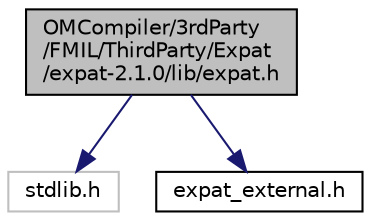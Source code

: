 digraph "OMCompiler/3rdParty/FMIL/ThirdParty/Expat/expat-2.1.0/lib/expat.h"
{
  edge [fontname="Helvetica",fontsize="10",labelfontname="Helvetica",labelfontsize="10"];
  node [fontname="Helvetica",fontsize="10",shape=record];
  Node0 [label="OMCompiler/3rdParty\l/FMIL/ThirdParty/Expat\l/expat-2.1.0/lib/expat.h",height=0.2,width=0.4,color="black", fillcolor="grey75", style="filled", fontcolor="black"];
  Node0 -> Node1 [color="midnightblue",fontsize="10",style="solid",fontname="Helvetica"];
  Node1 [label="stdlib.h",height=0.2,width=0.4,color="grey75", fillcolor="white", style="filled"];
  Node0 -> Node2 [color="midnightblue",fontsize="10",style="solid",fontname="Helvetica"];
  Node2 [label="expat_external.h",height=0.2,width=0.4,color="black", fillcolor="white", style="filled",URL="$da/d36/expat__external_8h.html"];
}
